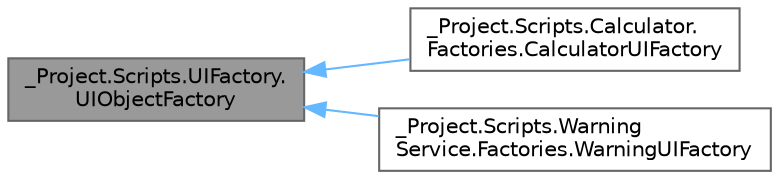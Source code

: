 digraph "_Project.Scripts.UIFactory.UIObjectFactory"
{
 // LATEX_PDF_SIZE
  bgcolor="transparent";
  edge [fontname=Helvetica,fontsize=10,labelfontname=Helvetica,labelfontsize=10];
  node [fontname=Helvetica,fontsize=10,shape=box,height=0.2,width=0.4];
  rankdir="LR";
  Node1 [id="Node000001",label="_Project.Scripts.UIFactory.\lUIObjectFactory",height=0.2,width=0.4,color="gray40", fillcolor="grey60", style="filled", fontcolor="black",tooltip="Универсальный класс-фабрика для создания UI объектов"];
  Node1 -> Node2 [id="edge3_Node000001_Node000002",dir="back",color="steelblue1",style="solid",tooltip=" "];
  Node2 [id="Node000002",label="_Project.Scripts.Calculator.\lFactories.CalculatorUIFactory",height=0.2,width=0.4,color="gray40", fillcolor="white", style="filled",URL="$class___project_1_1_scripts_1_1_calculator_1_1_factories_1_1_calculator_u_i_factory.html",tooltip="Класс, отвечающий за создание объектов UI калькулятора"];
  Node1 -> Node3 [id="edge4_Node000001_Node000003",dir="back",color="steelblue1",style="solid",tooltip=" "];
  Node3 [id="Node000003",label="_Project.Scripts.Warning\lService.Factories.WarningUIFactory",height=0.2,width=0.4,color="gray40", fillcolor="white", style="filled",URL="$class___project_1_1_scripts_1_1_warning_service_1_1_factories_1_1_warning_u_i_factory.html",tooltip="Класс, отвечающий за создание объектов UI сервиса окна-предупреждения"];
}
